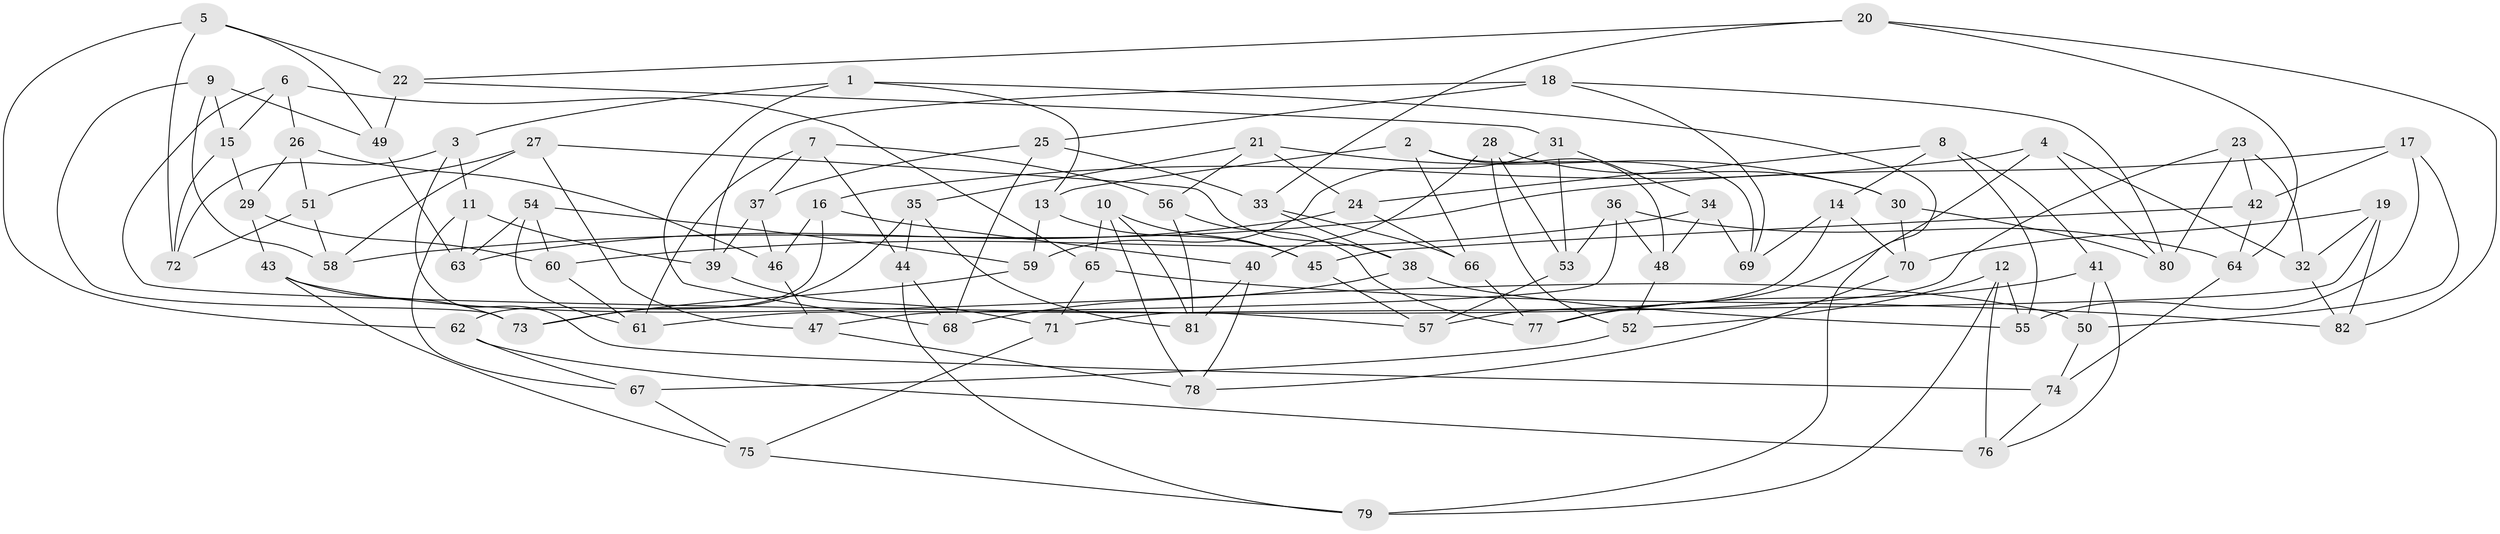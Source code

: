 // Generated by graph-tools (version 1.1) at 2025/03/03/09/25 03:03:10]
// undirected, 82 vertices, 164 edges
graph export_dot {
graph [start="1"]
  node [color=gray90,style=filled];
  1;
  2;
  3;
  4;
  5;
  6;
  7;
  8;
  9;
  10;
  11;
  12;
  13;
  14;
  15;
  16;
  17;
  18;
  19;
  20;
  21;
  22;
  23;
  24;
  25;
  26;
  27;
  28;
  29;
  30;
  31;
  32;
  33;
  34;
  35;
  36;
  37;
  38;
  39;
  40;
  41;
  42;
  43;
  44;
  45;
  46;
  47;
  48;
  49;
  50;
  51;
  52;
  53;
  54;
  55;
  56;
  57;
  58;
  59;
  60;
  61;
  62;
  63;
  64;
  65;
  66;
  67;
  68;
  69;
  70;
  71;
  72;
  73;
  74;
  75;
  76;
  77;
  78;
  79;
  80;
  81;
  82;
  1 -- 68;
  1 -- 13;
  1 -- 79;
  1 -- 3;
  2 -- 48;
  2 -- 66;
  2 -- 69;
  2 -- 13;
  3 -- 11;
  3 -- 74;
  3 -- 72;
  4 -- 77;
  4 -- 80;
  4 -- 32;
  4 -- 16;
  5 -- 22;
  5 -- 49;
  5 -- 62;
  5 -- 72;
  6 -- 57;
  6 -- 65;
  6 -- 26;
  6 -- 15;
  7 -- 61;
  7 -- 37;
  7 -- 44;
  7 -- 56;
  8 -- 55;
  8 -- 24;
  8 -- 14;
  8 -- 41;
  9 -- 15;
  9 -- 58;
  9 -- 49;
  9 -- 73;
  10 -- 81;
  10 -- 78;
  10 -- 45;
  10 -- 65;
  11 -- 39;
  11 -- 63;
  11 -- 67;
  12 -- 76;
  12 -- 55;
  12 -- 79;
  12 -- 52;
  13 -- 45;
  13 -- 59;
  14 -- 69;
  14 -- 57;
  14 -- 70;
  15 -- 29;
  15 -- 72;
  16 -- 46;
  16 -- 40;
  16 -- 62;
  17 -- 42;
  17 -- 58;
  17 -- 55;
  17 -- 50;
  18 -- 39;
  18 -- 69;
  18 -- 80;
  18 -- 25;
  19 -- 70;
  19 -- 32;
  19 -- 71;
  19 -- 82;
  20 -- 64;
  20 -- 82;
  20 -- 22;
  20 -- 33;
  21 -- 56;
  21 -- 35;
  21 -- 24;
  21 -- 30;
  22 -- 49;
  22 -- 31;
  23 -- 61;
  23 -- 80;
  23 -- 32;
  23 -- 42;
  24 -- 66;
  24 -- 63;
  25 -- 68;
  25 -- 33;
  25 -- 37;
  26 -- 46;
  26 -- 29;
  26 -- 51;
  27 -- 38;
  27 -- 51;
  27 -- 58;
  27 -- 47;
  28 -- 53;
  28 -- 52;
  28 -- 40;
  28 -- 30;
  29 -- 43;
  29 -- 60;
  30 -- 70;
  30 -- 80;
  31 -- 53;
  31 -- 34;
  31 -- 59;
  32 -- 82;
  33 -- 38;
  33 -- 66;
  34 -- 60;
  34 -- 69;
  34 -- 48;
  35 -- 44;
  35 -- 81;
  35 -- 73;
  36 -- 47;
  36 -- 48;
  36 -- 53;
  36 -- 64;
  37 -- 39;
  37 -- 46;
  38 -- 68;
  38 -- 55;
  39 -- 71;
  40 -- 78;
  40 -- 81;
  41 -- 50;
  41 -- 77;
  41 -- 76;
  42 -- 45;
  42 -- 64;
  43 -- 50;
  43 -- 73;
  43 -- 75;
  44 -- 79;
  44 -- 68;
  45 -- 57;
  46 -- 47;
  47 -- 78;
  48 -- 52;
  49 -- 63;
  50 -- 74;
  51 -- 58;
  51 -- 72;
  52 -- 67;
  53 -- 57;
  54 -- 63;
  54 -- 59;
  54 -- 61;
  54 -- 60;
  56 -- 77;
  56 -- 81;
  59 -- 73;
  60 -- 61;
  62 -- 76;
  62 -- 67;
  64 -- 74;
  65 -- 71;
  65 -- 82;
  66 -- 77;
  67 -- 75;
  70 -- 78;
  71 -- 75;
  74 -- 76;
  75 -- 79;
}
